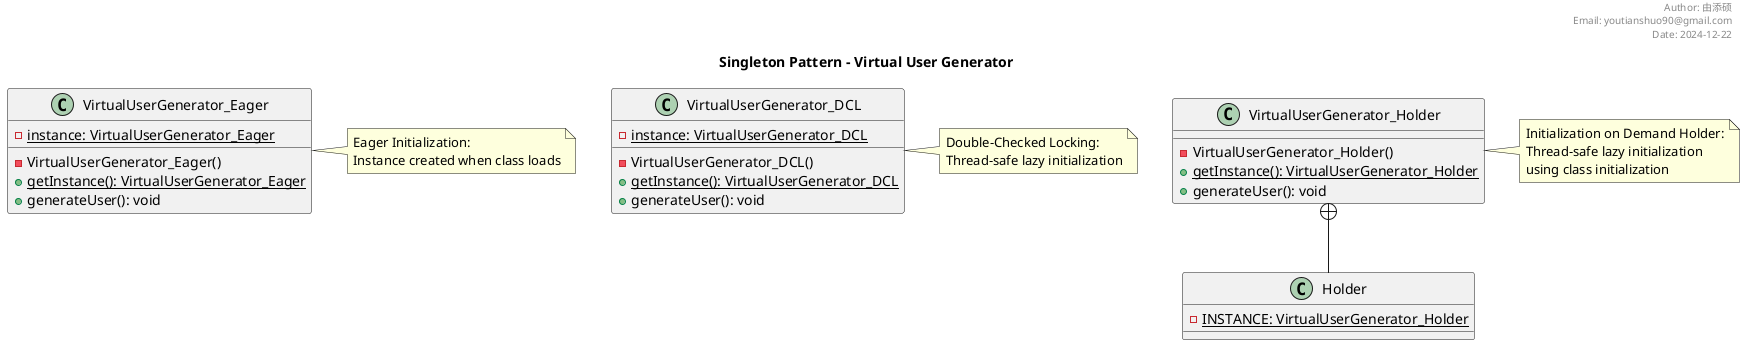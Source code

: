 @startuml

title Singleton Pattern - Virtual User Generator
header
Author: 由添硕
Email: youtianshuo90@gmail.com
Date: 2024-12-22
endheader

class VirtualUserGenerator_Eager {
    -instance: VirtualUserGenerator_Eager {static}
    -VirtualUserGenerator_Eager()
    +getInstance(): VirtualUserGenerator_Eager {static}
    +generateUser(): void
}

class VirtualUserGenerator_DCL {
    -instance: VirtualUserGenerator_DCL {static}
    -VirtualUserGenerator_DCL()
    +getInstance(): VirtualUserGenerator_DCL {static}
    +generateUser(): void
}

class VirtualUserGenerator_Holder {
    -VirtualUserGenerator_Holder()
    +getInstance(): VirtualUserGenerator_Holder {static}
    +generateUser(): void
}

class Holder {
    -INSTANCE: VirtualUserGenerator_Holder {static}
}

VirtualUserGenerator_Holder +-- Holder

note right of VirtualUserGenerator_Eager
  Eager Initialization:
  Instance created when class loads
end note

note right of VirtualUserGenerator_DCL
  Double-Checked Locking:
  Thread-safe lazy initialization
end note

note right of VirtualUserGenerator_Holder
  Initialization on Demand Holder:
  Thread-safe lazy initialization
  using class initialization
end note

@enduml
